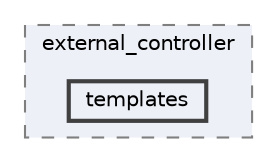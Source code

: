 digraph "C:/microchip/harmony3/gfx/middleware/legato/driver/controller/external_controller/templates"
{
 // INTERACTIVE_SVG=YES
 // LATEX_PDF_SIZE
  bgcolor="transparent";
  edge [fontname=Helvetica,fontsize=10,labelfontname=Helvetica,labelfontsize=10];
  node [fontname=Helvetica,fontsize=10,shape=box,height=0.2,width=0.4];
  compound=true
  subgraph clusterdir_f3752ff8dc01162f52ce526285ef2c71 {
    graph [ bgcolor="#edf0f7", pencolor="grey50", label="external_controller", fontname=Helvetica,fontsize=10 style="filled,dashed", URL="dir_f3752ff8dc01162f52ce526285ef2c71.html",tooltip=""]
  dir_7fa69cc255130e307e5165180e624ea9 [label="templates", fillcolor="#edf0f7", color="grey25", style="filled,bold", URL="dir_7fa69cc255130e307e5165180e624ea9.html",tooltip=""];
  }
}

